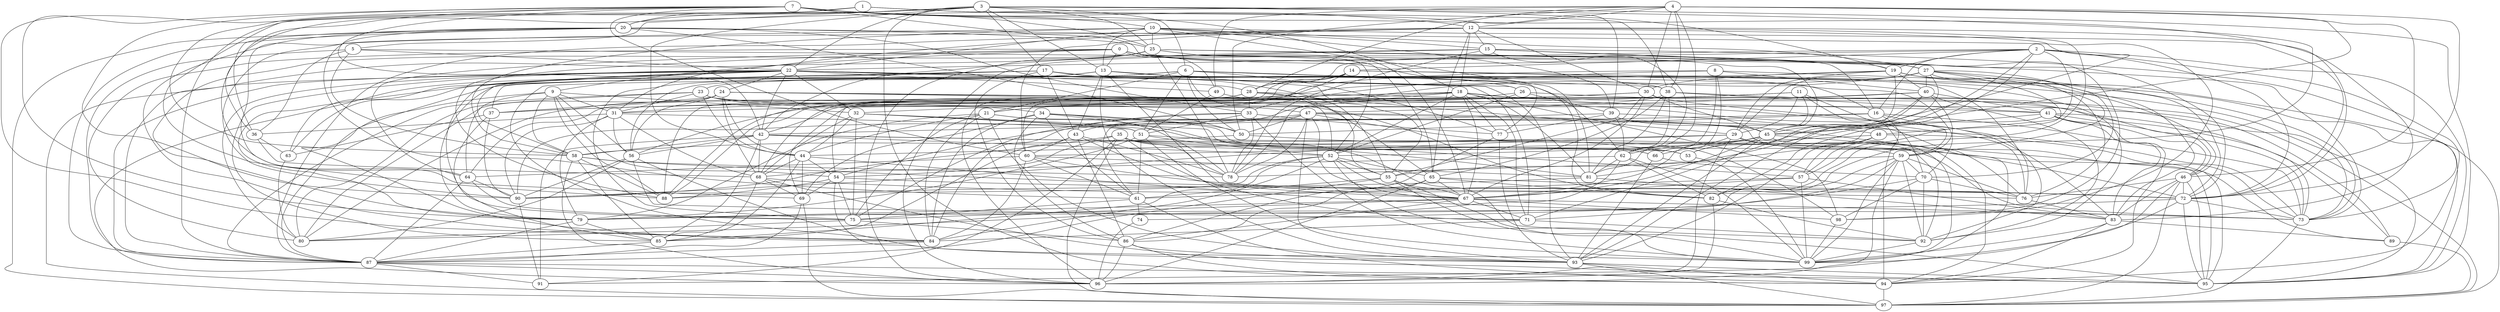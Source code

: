graph g {0;1;2;3;4;5;6;7;8;9;10;11;12;13;14;15;16;17;18;19;20;21;22;23;24;25;26;27;28;29;30;31;32;33;34;35;36;37;38;39;40;41;42;43;44;45;46;47;48;49;50;51;52;53;54;55;56;57;58;59;60;61;62;63;64;65;66;67;68;69;70;71;72;73;74;75;76;77;78;79;80;81;82;83;84;85;86;87;88;89;90;91;92;93;94;95;96;97;98;99;0 -- 9;0 -- 13;0 -- 16;0 -- 45;0 -- 49;0 -- 64;0 -- 72;0 -- 77;0 -- 80;0 -- 88;1 -- 20;1 -- 38;1 -- 39;1 -- 87;2 -- 14;2 -- 16;2 -- 19;2 -- 22;2 -- 28;2 -- 48;2 -- 72;2 -- 81;2 -- 82;2 -- 94;2 -- 95;3 -- 5;3 -- 6;3 -- 13;3 -- 17;3 -- 19;3 -- 20;3 -- 22;3 -- 25;3 -- 44;3 -- 82;3 -- 84;3 -- 88;3 -- 94;3 -- 95;4 -- 12;4 -- 28;4 -- 30;4 -- 38;4 -- 46;4 -- 49;4 -- 50;4 -- 53;4 -- 62;4 -- 64;4 -- 72;5 -- 22;5 -- 36;5 -- 58;5 -- 73;5 -- 87;6 -- 21;6 -- 23;6 -- 37;6 -- 38;6 -- 50;6 -- 51;6 -- 52;6 -- 77;6 -- 84;6 -- 92;6 -- 95;7 -- 10;7 -- 12;7 -- 18;7 -- 25;7 -- 36;7 -- 42;7 -- 52;7 -- 58;7 -- 60;7 -- 72;7 -- 79;7 -- 90;8 -- 21;8 -- 33;8 -- 40;8 -- 66;8 -- 72;8 -- 81;9 -- 31;9 -- 32;9 -- 54;9 -- 56;9 -- 58;9 -- 64;9 -- 87;9 -- 88;10 -- 13;10 -- 15;10 -- 22;10 -- 25;10 -- 27;10 -- 39;10 -- 58;10 -- 69;10 -- 72;10 -- 81;11 -- 29;11 -- 31;11 -- 42;11 -- 45;11 -- 57;11 -- 70;12 -- 15;12 -- 18;12 -- 30;12 -- 31;12 -- 45;12 -- 60;12 -- 65;12 -- 82;12 -- 83;12 -- 87;12 -- 90;13 -- 38;13 -- 43;13 -- 55;13 -- 56;13 -- 63;13 -- 67;13 -- 82;13 -- 93;13 -- 96;14 -- 16;14 -- 28;14 -- 46;14 -- 54;14 -- 60;14 -- 96;15 -- 19;15 -- 27;15 -- 42;15 -- 62;15 -- 73;15 -- 78;15 -- 96;16 -- 50;16 -- 54;16 -- 59;16 -- 73;16 -- 94;17 -- 26;17 -- 43;17 -- 55;17 -- 62;17 -- 63;17 -- 75;17 -- 76;17 -- 79;17 -- 86;18 -- 21;18 -- 31;18 -- 37;18 -- 43;18 -- 52;18 -- 67;18 -- 71;18 -- 77;18 -- 81;18 -- 83;18 -- 88;18 -- 97;18 -- 98;19 -- 29;19 -- 30;19 -- 40;19 -- 71;19 -- 76;19 -- 83;19 -- 84;19 -- 95;20 -- 25;20 -- 33;20 -- 36;20 -- 50;20 -- 61;20 -- 84;20 -- 87;20 -- 97;20 -- 98;21 -- 44;21 -- 45;21 -- 72;21 -- 75;21 -- 79;21 -- 84;21 -- 93;22 -- 24;22 -- 26;22 -- 28;22 -- 32;22 -- 42;22 -- 49;22 -- 58;22 -- 70;22 -- 71;22 -- 75;22 -- 79;22 -- 80;22 -- 85;22 -- 87;22 -- 93;22 -- 97;23 -- 31;23 -- 34;23 -- 44;23 -- 47;23 -- 80;23 -- 87;23 -- 89;24 -- 37;24 -- 41;24 -- 44;24 -- 56;24 -- 68;24 -- 76;24 -- 80;24 -- 82;25 -- 27;25 -- 65;25 -- 67;25 -- 78;25 -- 79;25 -- 87;25 -- 96;25 -- 98;26 -- 39;26 -- 52;26 -- 73;26 -- 88;27 -- 29;27 -- 40;27 -- 53;27 -- 57;27 -- 59;27 -- 68;27 -- 70;27 -- 73;27 -- 78;27 -- 97;28 -- 29;28 -- 33;28 -- 55;28 -- 64;28 -- 73;28 -- 80;28 -- 88;29 -- 44;29 -- 59;29 -- 67;29 -- 90;29 -- 92;29 -- 96;29 -- 99;30 -- 32;30 -- 37;30 -- 45;30 -- 55;30 -- 67;30 -- 92;31 -- 36;31 -- 51;31 -- 56;31 -- 68;31 -- 79;31 -- 90;32 -- 44;32 -- 51;32 -- 57;32 -- 66;32 -- 68;32 -- 75;33 -- 51;33 -- 75;33 -- 77;33 -- 78;33 -- 84;33 -- 99;34 -- 50;34 -- 53;34 -- 61;34 -- 69;34 -- 78;34 -- 84;34 -- 86;34 -- 92;35 -- 54;35 -- 66;35 -- 71;35 -- 78;35 -- 81;35 -- 89;35 -- 90;35 -- 91;35 -- 97;36 -- 63;36 -- 68;37 -- 63;37 -- 85;37 -- 90;38 -- 41;38 -- 46;38 -- 56;38 -- 62;38 -- 65;38 -- 81;39 -- 42;39 -- 48;39 -- 62;39 -- 77;39 -- 99;40 -- 41;40 -- 45;40 -- 47;40 -- 59;40 -- 69;40 -- 92;40 -- 93;41 -- 45;41 -- 46;41 -- 55;41 -- 73;41 -- 83;41 -- 89;41 -- 94;42 -- 52;42 -- 53;42 -- 56;42 -- 58;42 -- 68;42 -- 85;42 -- 91;42 -- 95;43 -- 60;43 -- 67;43 -- 78;43 -- 85;43 -- 86;44 -- 54;44 -- 68;44 -- 69;44 -- 73;44 -- 85;45 -- 52;45 -- 62;45 -- 66;45 -- 67;45 -- 93;45 -- 94;45 -- 95;46 -- 72;46 -- 76;46 -- 83;46 -- 91;46 -- 95;46 -- 97;47 -- 50;47 -- 61;47 -- 67;47 -- 73;47 -- 76;47 -- 78;47 -- 90;47 -- 93;47 -- 98;48 -- 57;48 -- 60;48 -- 73;48 -- 93;49 -- 51;49 -- 65;50 -- 53;50 -- 58;51 -- 52;51 -- 61;51 -- 73;51 -- 79;51 -- 99;52 -- 55;52 -- 65;52 -- 67;52 -- 84;52 -- 85;52 -- 90;52 -- 99;53 -- 99;54 -- 69;54 -- 72;54 -- 75;54 -- 88;54 -- 93;55 -- 61;55 -- 67;55 -- 87;55 -- 95;55 -- 99;56 -- 71;56 -- 80;56 -- 90;56 -- 99;57 -- 61;57 -- 67;57 -- 83;57 -- 99;58 -- 72;58 -- 78;58 -- 85;58 -- 88;58 -- 96;59 -- 70;59 -- 71;59 -- 76;59 -- 78;59 -- 79;59 -- 92;59 -- 96;59 -- 99;60 -- 61;60 -- 64;60 -- 72;60 -- 81;60 -- 84;61 -- 74;61 -- 75;61 -- 94;62 -- 68;62 -- 80;62 -- 81;62 -- 82;62 -- 99;63 -- 80;64 -- 75;64 -- 87;64 -- 90;65 -- 67;65 -- 72;65 -- 82;65 -- 86;65 -- 96;66 -- 70;66 -- 93;67 -- 71;67 -- 73;67 -- 75;67 -- 79;67 -- 86;67 -- 98;68 -- 69;68 -- 76;68 -- 85;68 -- 95;69 -- 87;69 -- 97;70 -- 74;70 -- 76;70 -- 92;70 -- 98;71 -- 84;71 -- 92;72 -- 73;72 -- 79;72 -- 95;72 -- 99;73 -- 97;74 -- 96;75 -- 80;75 -- 86;76 -- 83;77 -- 86;77 -- 93;79 -- 85;79 -- 87;81 -- 83;81 -- 88;82 -- 92;82 -- 96;83 -- 89;83 -- 94;83 -- 99;84 -- 87;85 -- 87;86 -- 93;86 -- 94;86 -- 96;87 -- 91;87 -- 95;87 -- 96;89 -- 97;90 -- 91;92 -- 99;93 -- 94;93 -- 95;93 -- 97;94 -- 97;98 -- 99;}